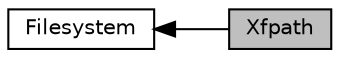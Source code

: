 digraph "Xfpath"
{
  edge [fontname="Helvetica",fontsize="10",labelfontname="Helvetica",labelfontsize="10"];
  node [fontname="Helvetica",fontsize="10",shape=record];
  rankdir=LR;
  Node0 [label="Xfpath",height=0.2,width=0.4,color="black", fillcolor="grey75", style="filled", fontcolor="black"];
  Node1 [label="Filesystem",height=0.2,width=0.4,color="black", fillcolor="white", style="filled",URL="$group__filesystem.html"];
  Node1->Node0 [shape=plaintext, dir="back", style="solid"];
}
